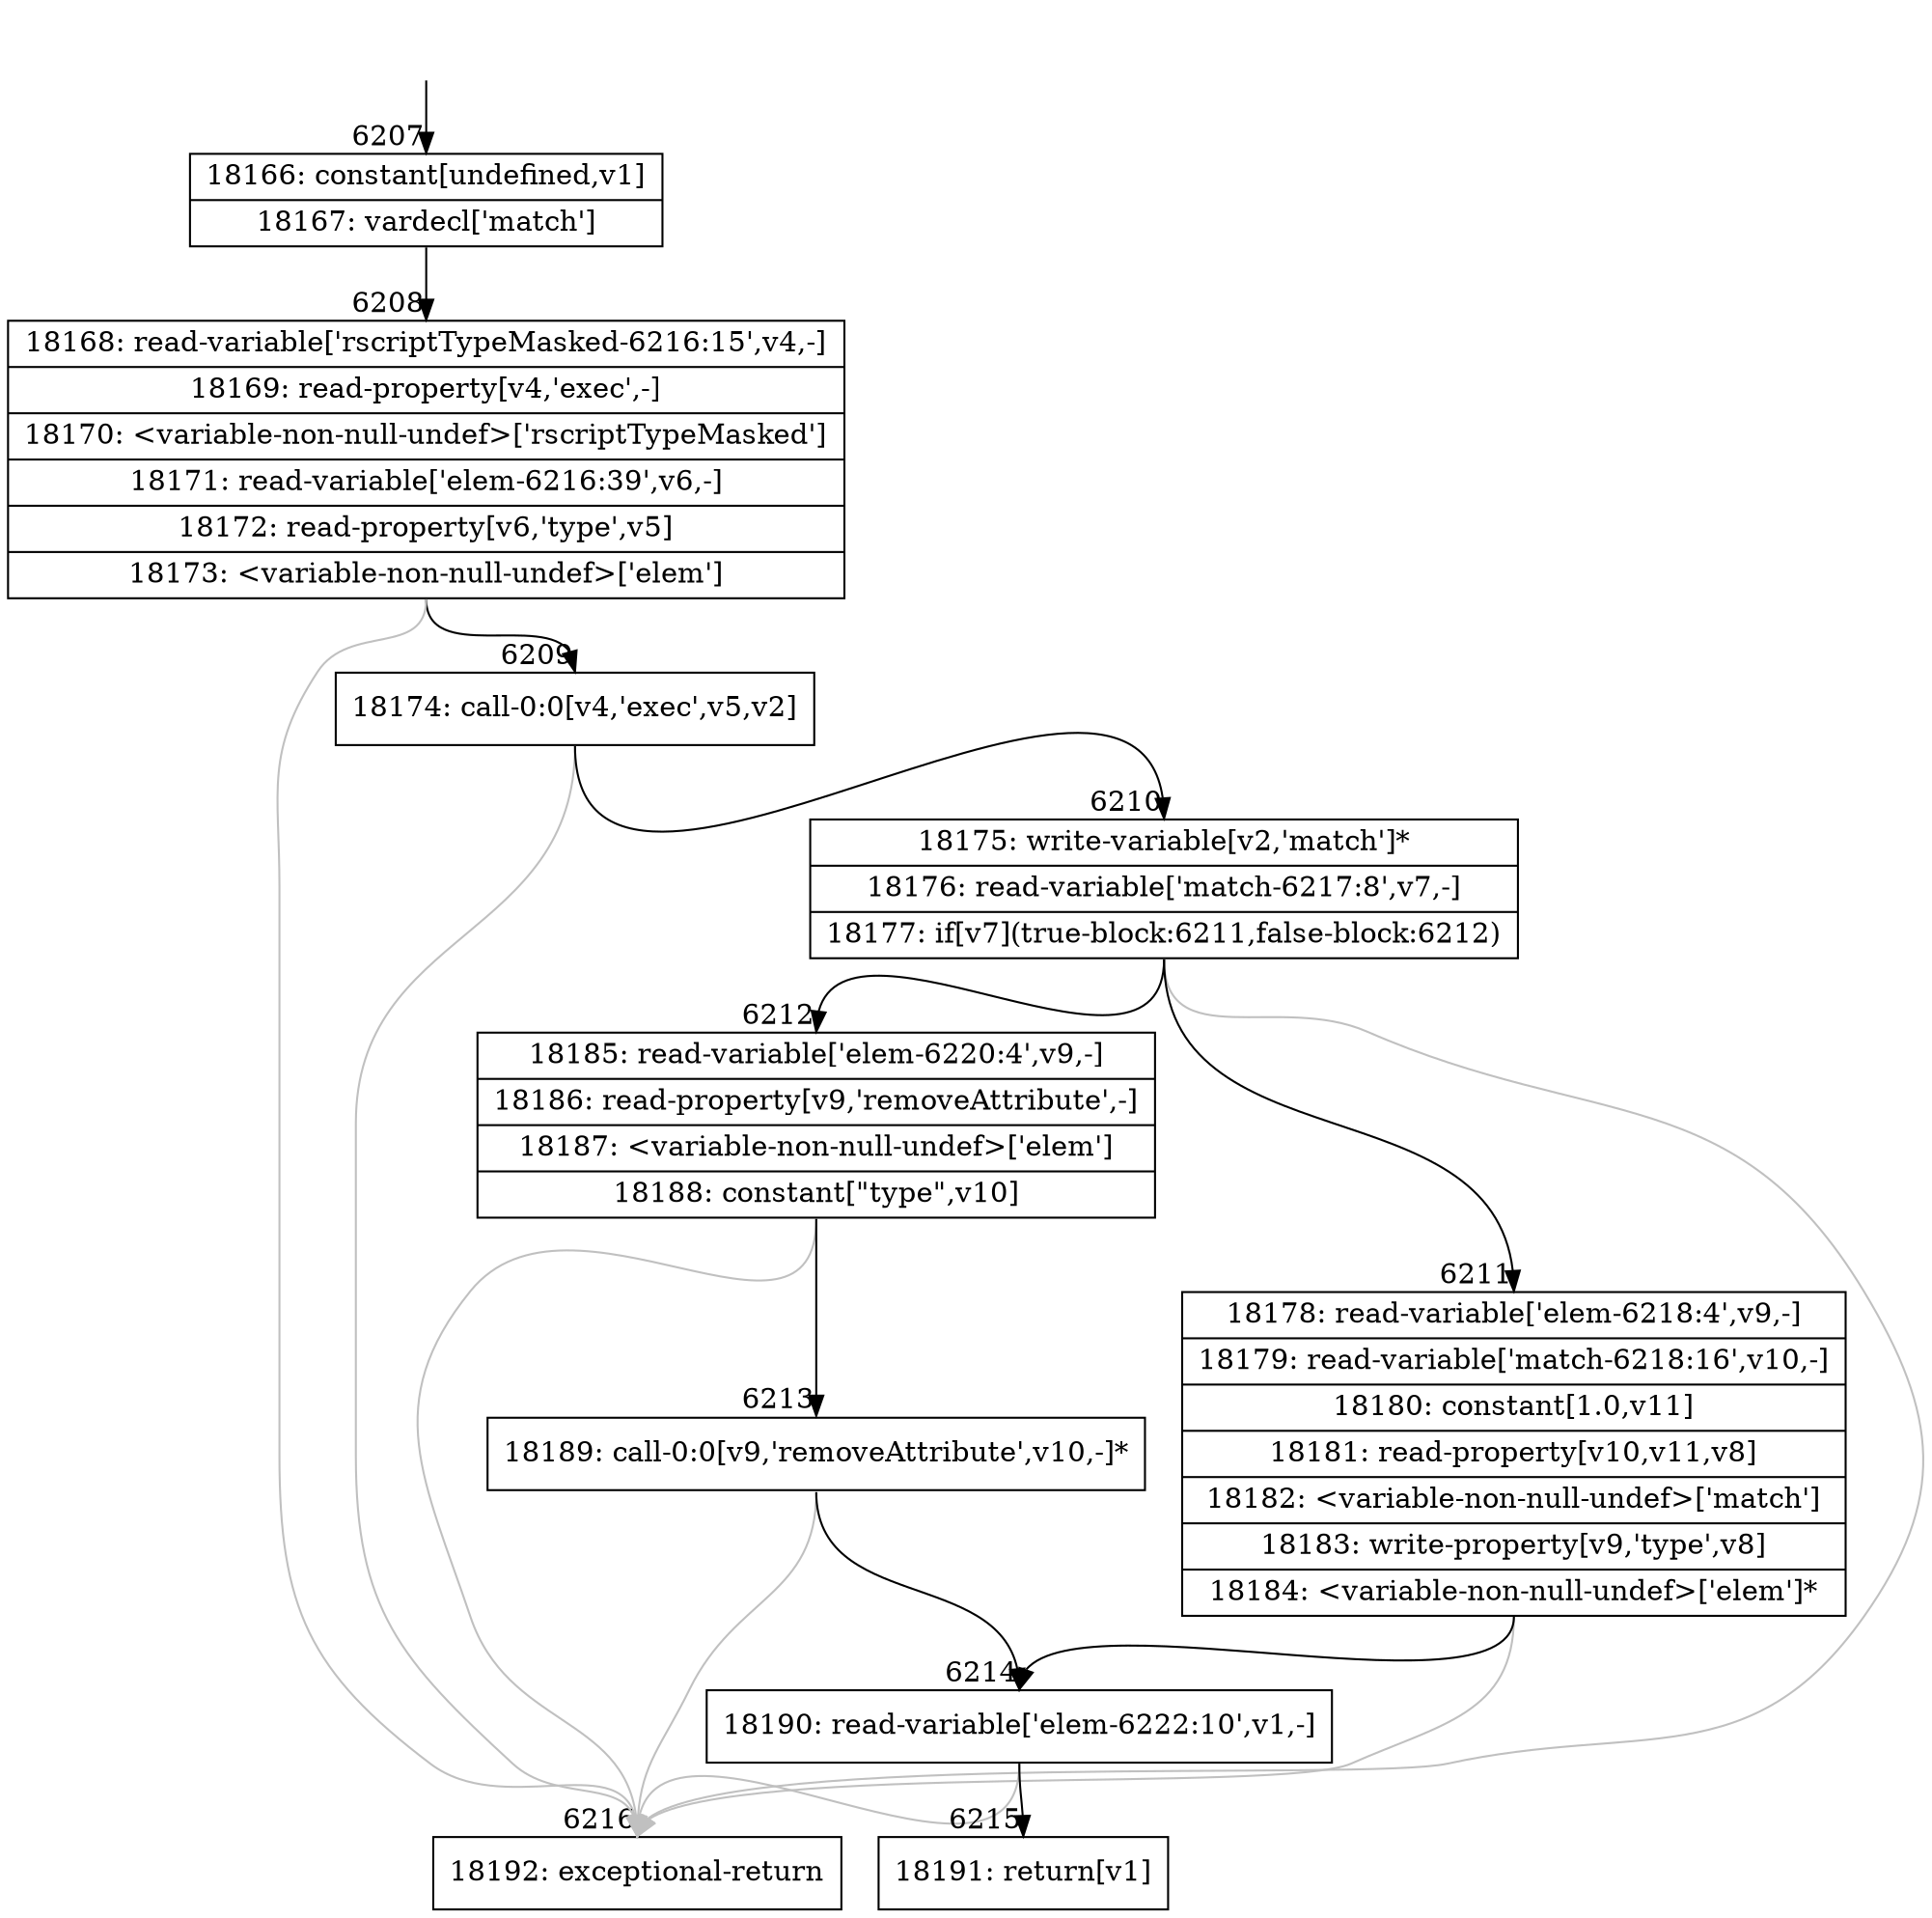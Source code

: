 digraph {
rankdir="TD"
BB_entry406[shape=none,label=""];
BB_entry406 -> BB6207 [tailport=s, headport=n, headlabel="    6207"]
BB6207 [shape=record label="{18166: constant[undefined,v1]|18167: vardecl['match']}" ] 
BB6207 -> BB6208 [tailport=s, headport=n, headlabel="      6208"]
BB6208 [shape=record label="{18168: read-variable['rscriptTypeMasked-6216:15',v4,-]|18169: read-property[v4,'exec',-]|18170: \<variable-non-null-undef\>['rscriptTypeMasked']|18171: read-variable['elem-6216:39',v6,-]|18172: read-property[v6,'type',v5]|18173: \<variable-non-null-undef\>['elem']}" ] 
BB6208 -> BB6209 [tailport=s, headport=n, headlabel="      6209"]
BB6208 -> BB6216 [tailport=s, headport=n, color=gray, headlabel="      6216"]
BB6209 [shape=record label="{18174: call-0:0[v4,'exec',v5,v2]}" ] 
BB6209 -> BB6210 [tailport=s, headport=n, headlabel="      6210"]
BB6209 -> BB6216 [tailport=s, headport=n, color=gray]
BB6210 [shape=record label="{18175: write-variable[v2,'match']*|18176: read-variable['match-6217:8',v7,-]|18177: if[v7](true-block:6211,false-block:6212)}" ] 
BB6210 -> BB6211 [tailport=s, headport=n, headlabel="      6211"]
BB6210 -> BB6212 [tailport=s, headport=n, headlabel="      6212"]
BB6210 -> BB6216 [tailport=s, headport=n, color=gray]
BB6211 [shape=record label="{18178: read-variable['elem-6218:4',v9,-]|18179: read-variable['match-6218:16',v10,-]|18180: constant[1.0,v11]|18181: read-property[v10,v11,v8]|18182: \<variable-non-null-undef\>['match']|18183: write-property[v9,'type',v8]|18184: \<variable-non-null-undef\>['elem']*}" ] 
BB6211 -> BB6214 [tailport=s, headport=n, headlabel="      6214"]
BB6211 -> BB6216 [tailport=s, headport=n, color=gray]
BB6212 [shape=record label="{18185: read-variable['elem-6220:4',v9,-]|18186: read-property[v9,'removeAttribute',-]|18187: \<variable-non-null-undef\>['elem']|18188: constant[\"type\",v10]}" ] 
BB6212 -> BB6213 [tailport=s, headport=n, headlabel="      6213"]
BB6212 -> BB6216 [tailport=s, headport=n, color=gray]
BB6213 [shape=record label="{18189: call-0:0[v9,'removeAttribute',v10,-]*}" ] 
BB6213 -> BB6214 [tailport=s, headport=n]
BB6213 -> BB6216 [tailport=s, headport=n, color=gray]
BB6214 [shape=record label="{18190: read-variable['elem-6222:10',v1,-]}" ] 
BB6214 -> BB6215 [tailport=s, headport=n, headlabel="      6215"]
BB6214 -> BB6216 [tailport=s, headport=n, color=gray]
BB6215 [shape=record label="{18191: return[v1]}" ] 
BB6216 [shape=record label="{18192: exceptional-return}" ] 
}
